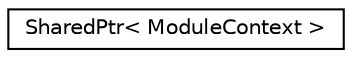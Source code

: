 digraph "Graphical Class Hierarchy"
{
 // INTERACTIVE_SVG=YES
 // LATEX_PDF_SIZE
  edge [fontname="Helvetica",fontsize="10",labelfontname="Helvetica",labelfontsize="10"];
  node [fontname="Helvetica",fontsize="10",shape=record];
  rankdir="LR";
  Node0 [label="SharedPtr\< ModuleContext \>",height=0.2,width=0.4,color="black", fillcolor="white", style="filled",URL="$df/d12/class_shared_ptr.html",tooltip=" "];
}
